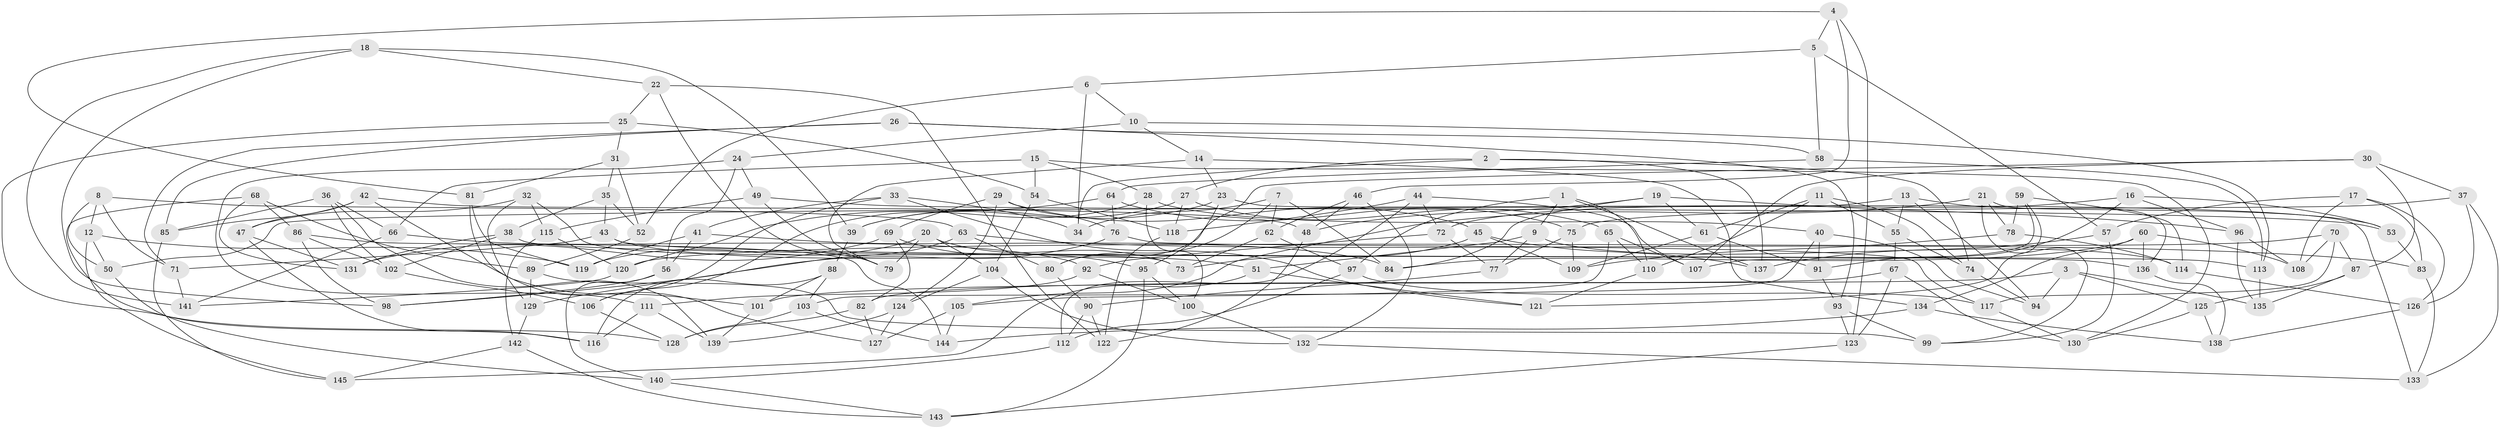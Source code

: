 // Generated by graph-tools (version 1.1) at 2025/16/03/09/25 04:16:40]
// undirected, 145 vertices, 290 edges
graph export_dot {
graph [start="1"]
  node [color=gray90,style=filled];
  1;
  2;
  3;
  4;
  5;
  6;
  7;
  8;
  9;
  10;
  11;
  12;
  13;
  14;
  15;
  16;
  17;
  18;
  19;
  20;
  21;
  22;
  23;
  24;
  25;
  26;
  27;
  28;
  29;
  30;
  31;
  32;
  33;
  34;
  35;
  36;
  37;
  38;
  39;
  40;
  41;
  42;
  43;
  44;
  45;
  46;
  47;
  48;
  49;
  50;
  51;
  52;
  53;
  54;
  55;
  56;
  57;
  58;
  59;
  60;
  61;
  62;
  63;
  64;
  65;
  66;
  67;
  68;
  69;
  70;
  71;
  72;
  73;
  74;
  75;
  76;
  77;
  78;
  79;
  80;
  81;
  82;
  83;
  84;
  85;
  86;
  87;
  88;
  89;
  90;
  91;
  92;
  93;
  94;
  95;
  96;
  97;
  98;
  99;
  100;
  101;
  102;
  103;
  104;
  105;
  106;
  107;
  108;
  109;
  110;
  111;
  112;
  113;
  114;
  115;
  116;
  117;
  118;
  119;
  120;
  121;
  122;
  123;
  124;
  125;
  126;
  127;
  128;
  129;
  130;
  131;
  132;
  133;
  134;
  135;
  136;
  137;
  138;
  139;
  140;
  141;
  142;
  143;
  144;
  145;
  1 -- 9;
  1 -- 110;
  1 -- 97;
  1 -- 137;
  2 -- 137;
  2 -- 74;
  2 -- 27;
  2 -- 34;
  3 -- 135;
  3 -- 125;
  3 -- 94;
  3 -- 101;
  4 -- 81;
  4 -- 46;
  4 -- 123;
  4 -- 5;
  5 -- 6;
  5 -- 57;
  5 -- 58;
  6 -- 34;
  6 -- 52;
  6 -- 10;
  7 -- 62;
  7 -- 80;
  7 -- 34;
  7 -- 84;
  8 -- 63;
  8 -- 50;
  8 -- 71;
  8 -- 12;
  9 -- 114;
  9 -- 51;
  9 -- 77;
  10 -- 14;
  10 -- 24;
  10 -- 113;
  11 -- 61;
  11 -- 74;
  11 -- 55;
  11 -- 110;
  12 -- 119;
  12 -- 50;
  12 -- 145;
  13 -- 50;
  13 -- 53;
  13 -- 55;
  13 -- 94;
  14 -- 23;
  14 -- 79;
  14 -- 134;
  15 -- 28;
  15 -- 130;
  15 -- 54;
  15 -- 66;
  16 -- 72;
  16 -- 53;
  16 -- 91;
  16 -- 96;
  17 -- 108;
  17 -- 126;
  17 -- 83;
  17 -- 57;
  18 -- 141;
  18 -- 22;
  18 -- 39;
  18 -- 98;
  19 -- 96;
  19 -- 48;
  19 -- 84;
  19 -- 61;
  20 -- 119;
  20 -- 104;
  20 -- 73;
  20 -- 79;
  21 -- 78;
  21 -- 99;
  21 -- 136;
  21 -- 105;
  22 -- 122;
  22 -- 25;
  22 -- 79;
  23 -- 133;
  23 -- 39;
  23 -- 95;
  24 -- 56;
  24 -- 111;
  24 -- 49;
  25 -- 54;
  25 -- 128;
  25 -- 31;
  26 -- 93;
  26 -- 85;
  26 -- 58;
  26 -- 71;
  27 -- 118;
  27 -- 65;
  27 -- 39;
  28 -- 106;
  28 -- 40;
  28 -- 100;
  29 -- 76;
  29 -- 124;
  29 -- 69;
  29 -- 45;
  30 -- 80;
  30 -- 107;
  30 -- 87;
  30 -- 37;
  31 -- 35;
  31 -- 52;
  31 -- 81;
  32 -- 129;
  32 -- 73;
  32 -- 115;
  32 -- 47;
  33 -- 121;
  33 -- 41;
  33 -- 106;
  33 -- 34;
  35 -- 38;
  35 -- 43;
  35 -- 52;
  36 -- 102;
  36 -- 85;
  36 -- 66;
  36 -- 139;
  37 -- 133;
  37 -- 126;
  37 -- 75;
  38 -- 102;
  38 -- 131;
  38 -- 136;
  39 -- 88;
  40 -- 91;
  40 -- 103;
  40 -- 94;
  41 -- 119;
  41 -- 56;
  41 -- 84;
  42 -- 48;
  42 -- 101;
  42 -- 47;
  42 -- 85;
  43 -- 71;
  43 -- 113;
  43 -- 51;
  44 -- 107;
  44 -- 118;
  44 -- 72;
  44 -- 112;
  45 -- 109;
  45 -- 73;
  45 -- 137;
  46 -- 62;
  46 -- 48;
  46 -- 132;
  47 -- 131;
  47 -- 116;
  48 -- 122;
  49 -- 53;
  49 -- 115;
  49 -- 79;
  50 -- 140;
  51 -- 121;
  51 -- 145;
  52 -- 89;
  53 -- 83;
  54 -- 104;
  54 -- 118;
  55 -- 74;
  55 -- 67;
  56 -- 98;
  56 -- 140;
  57 -- 137;
  57 -- 99;
  58 -- 113;
  58 -- 64;
  59 -- 78;
  59 -- 121;
  59 -- 107;
  59 -- 114;
  60 -- 108;
  60 -- 134;
  60 -- 136;
  60 -- 84;
  61 -- 91;
  61 -- 109;
  62 -- 73;
  62 -- 97;
  63 -- 129;
  63 -- 83;
  63 -- 80;
  64 -- 75;
  64 -- 76;
  64 -- 120;
  65 -- 110;
  65 -- 107;
  65 -- 105;
  66 -- 141;
  66 -- 92;
  67 -- 130;
  67 -- 123;
  67 -- 82;
  68 -- 116;
  68 -- 86;
  68 -- 131;
  68 -- 89;
  69 -- 131;
  69 -- 95;
  69 -- 82;
  70 -- 108;
  70 -- 120;
  70 -- 117;
  70 -- 87;
  71 -- 141;
  72 -- 77;
  72 -- 92;
  74 -- 94;
  75 -- 109;
  75 -- 77;
  76 -- 98;
  76 -- 117;
  77 -- 90;
  78 -- 114;
  78 -- 109;
  80 -- 90;
  81 -- 127;
  81 -- 119;
  82 -- 127;
  82 -- 128;
  83 -- 133;
  85 -- 145;
  86 -- 102;
  86 -- 98;
  86 -- 144;
  87 -- 135;
  87 -- 125;
  88 -- 116;
  88 -- 101;
  88 -- 103;
  89 -- 129;
  89 -- 99;
  90 -- 112;
  90 -- 122;
  91 -- 93;
  92 -- 100;
  92 -- 111;
  93 -- 123;
  93 -- 99;
  95 -- 143;
  95 -- 100;
  96 -- 135;
  96 -- 108;
  97 -- 112;
  97 -- 117;
  100 -- 132;
  101 -- 139;
  102 -- 106;
  103 -- 128;
  103 -- 144;
  104 -- 132;
  104 -- 124;
  105 -- 144;
  105 -- 127;
  106 -- 128;
  110 -- 121;
  111 -- 139;
  111 -- 116;
  112 -- 140;
  113 -- 135;
  114 -- 126;
  115 -- 142;
  115 -- 120;
  117 -- 130;
  118 -- 122;
  120 -- 141;
  123 -- 143;
  124 -- 127;
  124 -- 139;
  125 -- 138;
  125 -- 130;
  126 -- 138;
  129 -- 142;
  132 -- 133;
  134 -- 144;
  134 -- 138;
  136 -- 138;
  140 -- 143;
  142 -- 145;
  142 -- 143;
}
